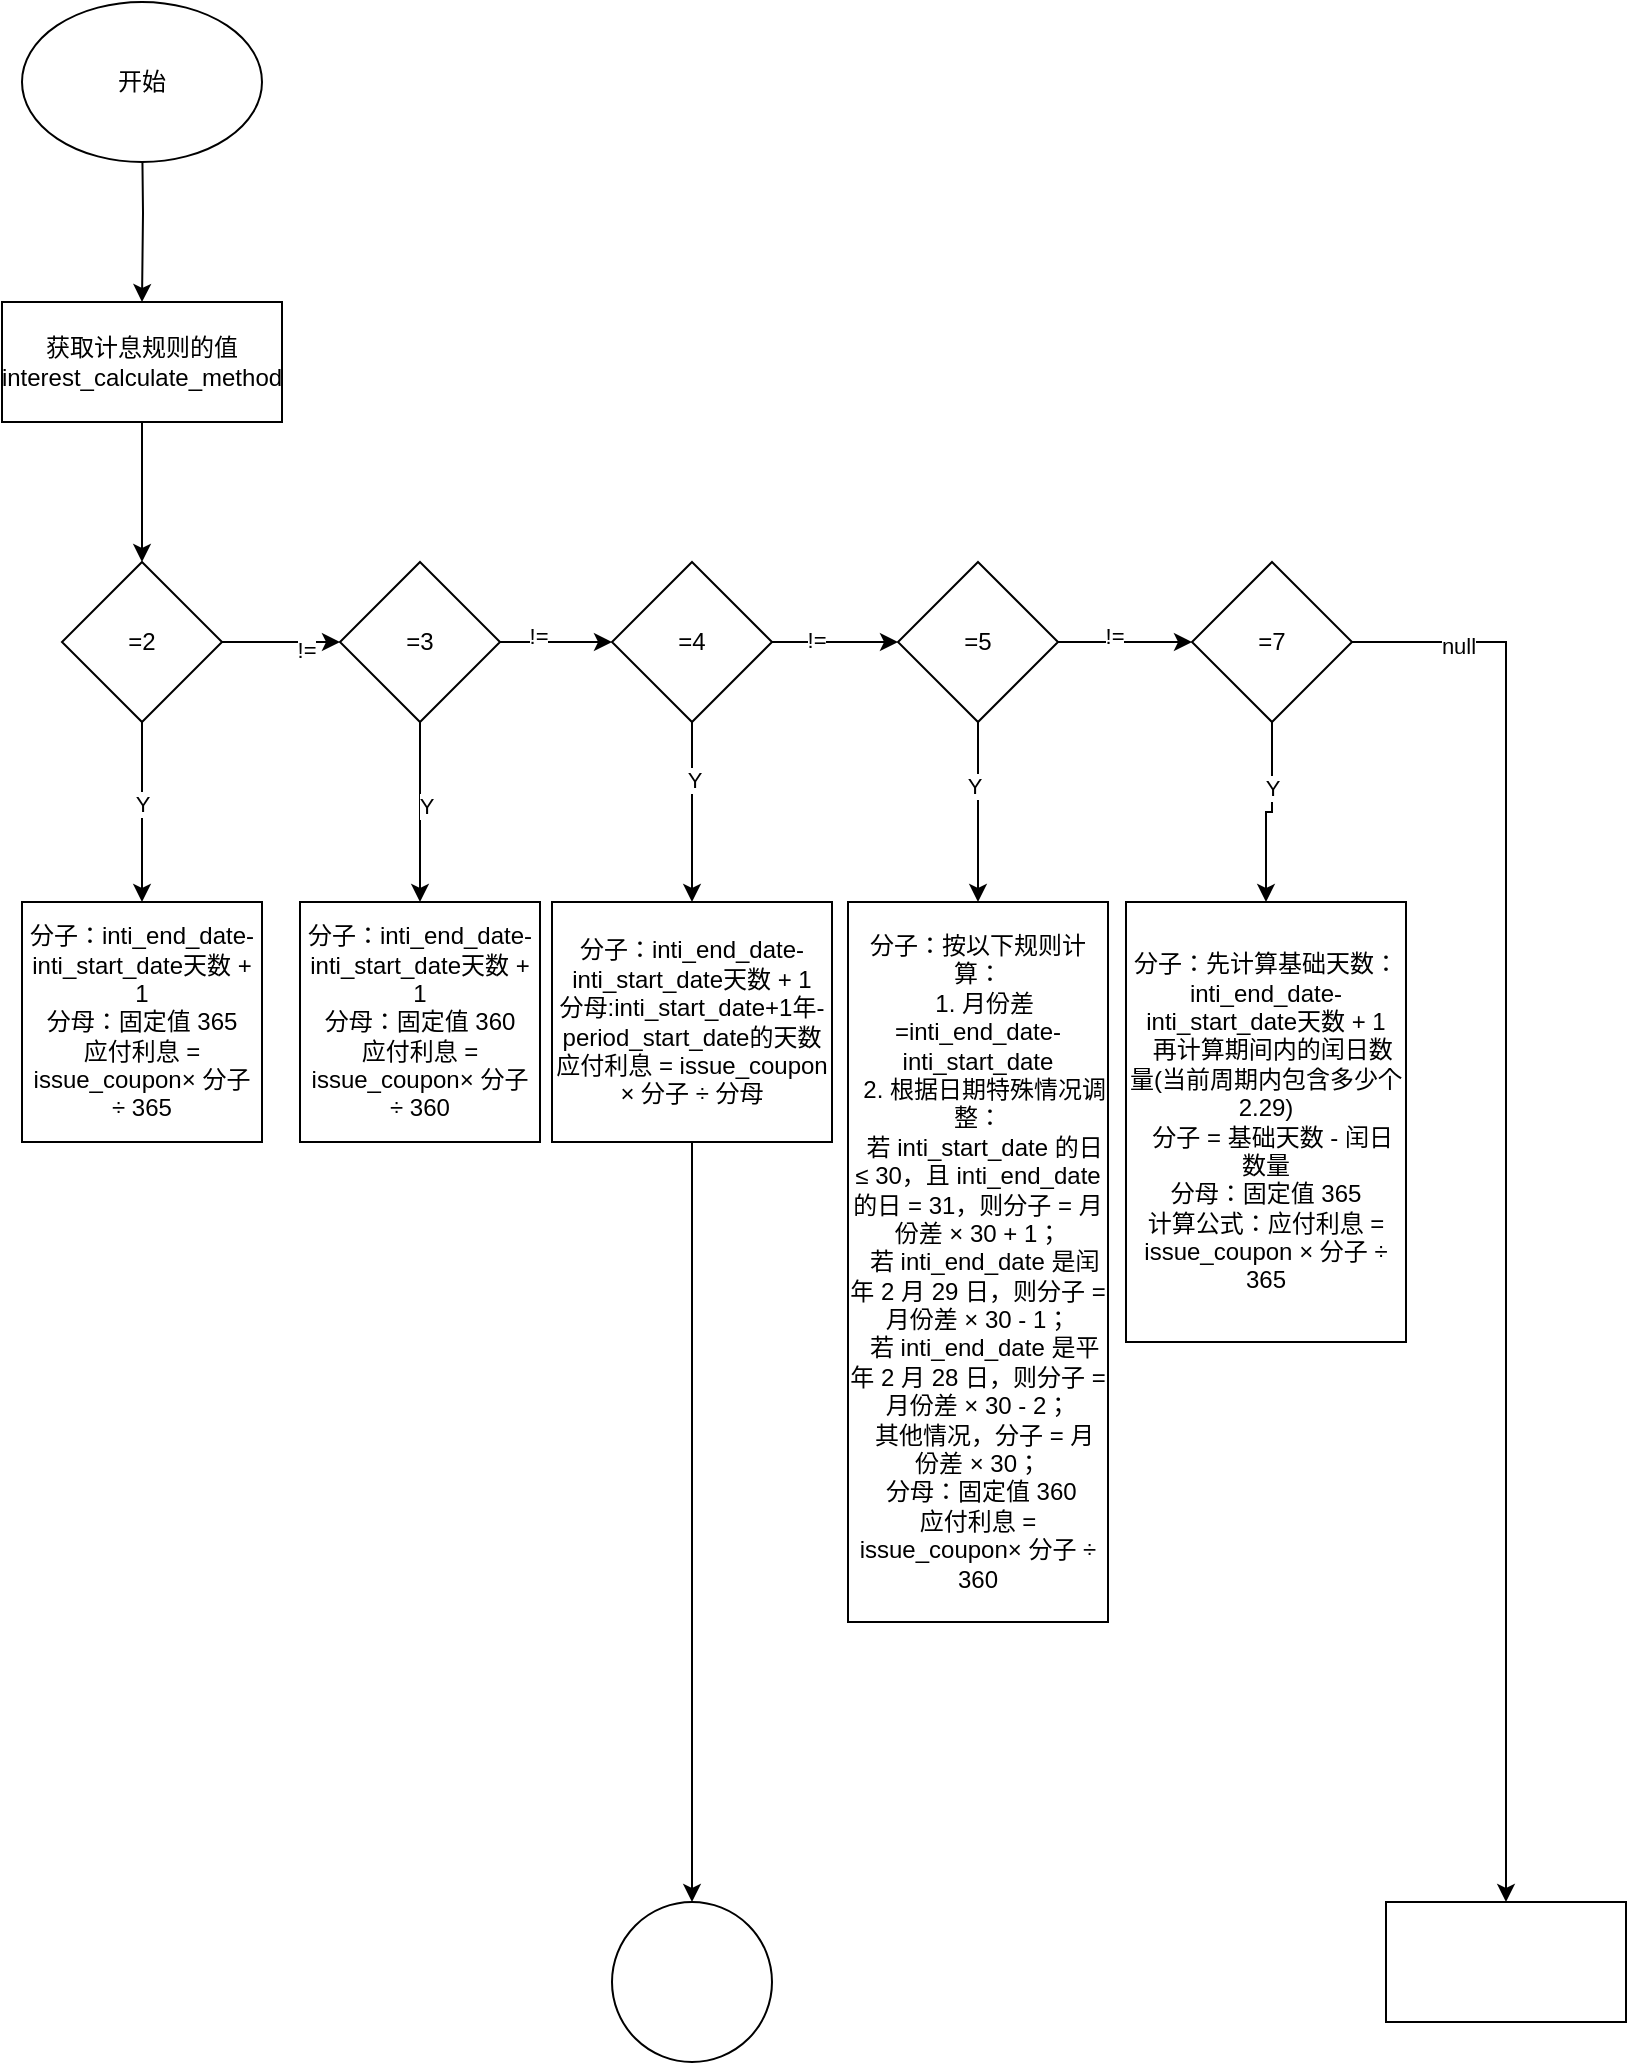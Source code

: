 <mxfile version="28.2.1">
  <diagram name="第 1 页" id="2xiKHbp-xaJ31thIgsmb">
    <mxGraphModel dx="1426" dy="777" grid="1" gridSize="10" guides="1" tooltips="1" connect="1" arrows="1" fold="1" page="1" pageScale="1" pageWidth="827" pageHeight="1169" math="0" shadow="0">
      <root>
        <mxCell id="0" />
        <mxCell id="1" parent="0" />
        <mxCell id="Xua5OyNjd9KO3NnlXsPz-8" value="" style="edgeStyle=orthogonalEdgeStyle;rounded=0;orthogonalLoop=1;jettySize=auto;html=1;" edge="1" parent="1" target="Xua5OyNjd9KO3NnlXsPz-7">
          <mxGeometry relative="1" as="geometry">
            <mxPoint x="78" y="100" as="sourcePoint" />
          </mxGeometry>
        </mxCell>
        <mxCell id="Xua5OyNjd9KO3NnlXsPz-1" value="开始" style="ellipse;whiteSpace=wrap;html=1;" vertex="1" parent="1">
          <mxGeometry x="18" y="40" width="120" height="80" as="geometry" />
        </mxCell>
        <mxCell id="Xua5OyNjd9KO3NnlXsPz-10" value="" style="edgeStyle=orthogonalEdgeStyle;rounded=0;orthogonalLoop=1;jettySize=auto;html=1;" edge="1" parent="1" source="Xua5OyNjd9KO3NnlXsPz-7" target="Xua5OyNjd9KO3NnlXsPz-9">
          <mxGeometry relative="1" as="geometry" />
        </mxCell>
        <mxCell id="Xua5OyNjd9KO3NnlXsPz-7" value="获取计息规则的值&lt;span class=&quot;lark-record-clipboard&quot; data-lark-record-format=&quot;docx/text&quot; data-lark-record-data=&quot;{&amp;quot;rootId&amp;quot;:&amp;quot;QUyFdpZaYoUa5oxpzLnckfCSnqh&amp;quot;,&amp;quot;text&amp;quot;:{&amp;quot;initialAttributedTexts&amp;quot;:{&amp;quot;text&amp;quot;:{&amp;quot;0&amp;quot;:&amp;quot;interest_calculate_method&amp;quot;},&amp;quot;attribs&amp;quot;:{&amp;quot;0&amp;quot;:&amp;quot;*0+p&amp;quot;}},&amp;quot;apool&amp;quot;:{&amp;quot;numToAttrib&amp;quot;:{&amp;quot;0&amp;quot;:[&amp;quot;author&amp;quot;,&amp;quot;7403194829083705347&amp;quot;]},&amp;quot;nextNum&amp;quot;:1}},&amp;quot;type&amp;quot;:&amp;quot;text&amp;quot;,&amp;quot;referenceRecordMap&amp;quot;:{},&amp;quot;extra&amp;quot;:{&amp;quot;channel&amp;quot;:&amp;quot;saas&amp;quot;,&amp;quot;isEqualBlockSelection&amp;quot;:false,&amp;quot;pasteRandomId&amp;quot;:&amp;quot;288711ea-55db-4596-aad0-a6f6a18d320c&amp;quot;,&amp;quot;mention_page_title&amp;quot;:{},&amp;quot;external_mention_url&amp;quot;:{}},&amp;quot;isKeepQuoteContainer&amp;quot;:false,&amp;quot;isFromCode&amp;quot;:false,&amp;quot;selection&amp;quot;:[{&amp;quot;id&amp;quot;:101,&amp;quot;type&amp;quot;:&amp;quot;text&amp;quot;,&amp;quot;selection&amp;quot;:{&amp;quot;start&amp;quot;:11,&amp;quot;end&amp;quot;:36},&amp;quot;recordId&amp;quot;:&amp;quot;R6VGdoI5ioZPNtxRUCXc80DUnUh&amp;quot;}],&amp;quot;payloadMap&amp;quot;:{},&amp;quot;isCut&amp;quot;:false}&quot;&gt;&lt;/span&gt;&lt;span style=&quot;background-color: transparent; color: light-dark(rgb(0, 0, 0), rgb(255, 255, 255));&quot;&gt;interest_calculate_method&lt;/span&gt;" style="whiteSpace=wrap;html=1;" vertex="1" parent="1">
          <mxGeometry x="8" y="190" width="140" height="60" as="geometry" />
        </mxCell>
        <mxCell id="Xua5OyNjd9KO3NnlXsPz-12" value="" style="edgeStyle=orthogonalEdgeStyle;rounded=0;orthogonalLoop=1;jettySize=auto;html=1;" edge="1" parent="1" source="Xua5OyNjd9KO3NnlXsPz-9" target="Xua5OyNjd9KO3NnlXsPz-11">
          <mxGeometry relative="1" as="geometry" />
        </mxCell>
        <mxCell id="Xua5OyNjd9KO3NnlXsPz-16" value="!=" style="edgeLabel;html=1;align=center;verticalAlign=middle;resizable=0;points=[];" vertex="1" connectable="0" parent="Xua5OyNjd9KO3NnlXsPz-12">
          <mxGeometry x="0.4" y="-4" relative="1" as="geometry">
            <mxPoint as="offset" />
          </mxGeometry>
        </mxCell>
        <mxCell id="Xua5OyNjd9KO3NnlXsPz-14" value="" style="edgeStyle=orthogonalEdgeStyle;rounded=0;orthogonalLoop=1;jettySize=auto;html=1;" edge="1" parent="1" source="Xua5OyNjd9KO3NnlXsPz-9" target="Xua5OyNjd9KO3NnlXsPz-13">
          <mxGeometry relative="1" as="geometry" />
        </mxCell>
        <mxCell id="Xua5OyNjd9KO3NnlXsPz-15" value="Y" style="edgeLabel;html=1;align=center;verticalAlign=middle;resizable=0;points=[];" vertex="1" connectable="0" parent="Xua5OyNjd9KO3NnlXsPz-14">
          <mxGeometry x="-0.089" relative="1" as="geometry">
            <mxPoint as="offset" />
          </mxGeometry>
        </mxCell>
        <mxCell id="Xua5OyNjd9KO3NnlXsPz-9" value="=2" style="rhombus;whiteSpace=wrap;html=1;" vertex="1" parent="1">
          <mxGeometry x="38" y="320" width="80" height="80" as="geometry" />
        </mxCell>
        <mxCell id="Xua5OyNjd9KO3NnlXsPz-18" value="" style="edgeStyle=orthogonalEdgeStyle;rounded=0;orthogonalLoop=1;jettySize=auto;html=1;" edge="1" parent="1" source="Xua5OyNjd9KO3NnlXsPz-11" target="Xua5OyNjd9KO3NnlXsPz-17">
          <mxGeometry relative="1" as="geometry" />
        </mxCell>
        <mxCell id="Xua5OyNjd9KO3NnlXsPz-21" value="Y" style="edgeLabel;html=1;align=center;verticalAlign=middle;resizable=0;points=[];" vertex="1" connectable="0" parent="Xua5OyNjd9KO3NnlXsPz-18">
          <mxGeometry x="-0.067" y="3" relative="1" as="geometry">
            <mxPoint as="offset" />
          </mxGeometry>
        </mxCell>
        <mxCell id="Xua5OyNjd9KO3NnlXsPz-20" value="" style="edgeStyle=orthogonalEdgeStyle;rounded=0;orthogonalLoop=1;jettySize=auto;html=1;" edge="1" parent="1" source="Xua5OyNjd9KO3NnlXsPz-11" target="Xua5OyNjd9KO3NnlXsPz-19">
          <mxGeometry relative="1" as="geometry" />
        </mxCell>
        <mxCell id="Xua5OyNjd9KO3NnlXsPz-22" value="!=" style="edgeLabel;html=1;align=center;verticalAlign=middle;resizable=0;points=[];" vertex="1" connectable="0" parent="Xua5OyNjd9KO3NnlXsPz-20">
          <mxGeometry x="-0.325" y="3" relative="1" as="geometry">
            <mxPoint as="offset" />
          </mxGeometry>
        </mxCell>
        <mxCell id="Xua5OyNjd9KO3NnlXsPz-11" value="=3" style="rhombus;whiteSpace=wrap;html=1;" vertex="1" parent="1">
          <mxGeometry x="177" y="320" width="80" height="80" as="geometry" />
        </mxCell>
        <mxCell id="Xua5OyNjd9KO3NnlXsPz-13" value="&lt;div&gt;分子：inti_end_date-inti_start_date天数 + 1&lt;/div&gt;&lt;div&gt;分母：固定值 365&lt;/div&gt;&lt;div&gt;应付利息 = issue_coupon× 分子 ÷ 365&lt;/div&gt;" style="whiteSpace=wrap;html=1;" vertex="1" parent="1">
          <mxGeometry x="18" y="490" width="120" height="120" as="geometry" />
        </mxCell>
        <mxCell id="Xua5OyNjd9KO3NnlXsPz-17" value="&lt;div&gt;分子：inti_end_date-inti_start_date天数 + 1&lt;/div&gt;&lt;div&gt;分母：固定值 360&lt;/div&gt;&lt;div&gt;应付利息 = issue_coupon× 分子 ÷ 360&lt;/div&gt;" style="whiteSpace=wrap;html=1;" vertex="1" parent="1">
          <mxGeometry x="157" y="490" width="120" height="120" as="geometry" />
        </mxCell>
        <mxCell id="Xua5OyNjd9KO3NnlXsPz-24" value="" style="edgeStyle=orthogonalEdgeStyle;rounded=0;orthogonalLoop=1;jettySize=auto;html=1;" edge="1" parent="1" source="Xua5OyNjd9KO3NnlXsPz-19" target="Xua5OyNjd9KO3NnlXsPz-23">
          <mxGeometry relative="1" as="geometry" />
        </mxCell>
        <mxCell id="Xua5OyNjd9KO3NnlXsPz-25" value="Y" style="edgeLabel;html=1;align=center;verticalAlign=middle;resizable=0;points=[];" vertex="1" connectable="0" parent="Xua5OyNjd9KO3NnlXsPz-24">
          <mxGeometry x="-0.356" y="1" relative="1" as="geometry">
            <mxPoint as="offset" />
          </mxGeometry>
        </mxCell>
        <mxCell id="Xua5OyNjd9KO3NnlXsPz-27" value="" style="edgeStyle=orthogonalEdgeStyle;rounded=0;orthogonalLoop=1;jettySize=auto;html=1;" edge="1" parent="1" source="Xua5OyNjd9KO3NnlXsPz-19" target="Xua5OyNjd9KO3NnlXsPz-26">
          <mxGeometry relative="1" as="geometry" />
        </mxCell>
        <mxCell id="Xua5OyNjd9KO3NnlXsPz-28" value="!=" style="edgeLabel;html=1;align=center;verticalAlign=middle;resizable=0;points=[];" vertex="1" connectable="0" parent="Xua5OyNjd9KO3NnlXsPz-27">
          <mxGeometry x="-0.3" y="1" relative="1" as="geometry">
            <mxPoint as="offset" />
          </mxGeometry>
        </mxCell>
        <mxCell id="Xua5OyNjd9KO3NnlXsPz-19" value="=4" style="rhombus;whiteSpace=wrap;html=1;" vertex="1" parent="1">
          <mxGeometry x="313" y="320" width="80" height="80" as="geometry" />
        </mxCell>
        <mxCell id="Xua5OyNjd9KO3NnlXsPz-42" value="" style="edgeStyle=orthogonalEdgeStyle;rounded=0;orthogonalLoop=1;jettySize=auto;html=1;" edge="1" parent="1" source="Xua5OyNjd9KO3NnlXsPz-23" target="Xua5OyNjd9KO3NnlXsPz-41">
          <mxGeometry relative="1" as="geometry" />
        </mxCell>
        <mxCell id="Xua5OyNjd9KO3NnlXsPz-23" value="&lt;div&gt;分子：inti_end_date-inti_start_date天数 + 1&lt;/div&gt;&lt;div&gt;分母:inti_start_date+1年-period_start_date的天数&lt;/div&gt;&lt;div&gt;应付利息 = issue_coupon × 分子 ÷ 分母&lt;/div&gt;" style="whiteSpace=wrap;html=1;" vertex="1" parent="1">
          <mxGeometry x="283" y="490" width="140" height="120" as="geometry" />
        </mxCell>
        <mxCell id="Xua5OyNjd9KO3NnlXsPz-30" value="" style="edgeStyle=orthogonalEdgeStyle;rounded=0;orthogonalLoop=1;jettySize=auto;html=1;" edge="1" parent="1" source="Xua5OyNjd9KO3NnlXsPz-26" target="Xua5OyNjd9KO3NnlXsPz-29">
          <mxGeometry relative="1" as="geometry" />
        </mxCell>
        <mxCell id="Xua5OyNjd9KO3NnlXsPz-40" value="!=" style="edgeLabel;html=1;align=center;verticalAlign=middle;resizable=0;points=[];" vertex="1" connectable="0" parent="Xua5OyNjd9KO3NnlXsPz-30">
          <mxGeometry x="-0.164" y="3" relative="1" as="geometry">
            <mxPoint as="offset" />
          </mxGeometry>
        </mxCell>
        <mxCell id="Xua5OyNjd9KO3NnlXsPz-32" value="" style="edgeStyle=orthogonalEdgeStyle;rounded=0;orthogonalLoop=1;jettySize=auto;html=1;" edge="1" parent="1" source="Xua5OyNjd9KO3NnlXsPz-26" target="Xua5OyNjd9KO3NnlXsPz-31">
          <mxGeometry relative="1" as="geometry" />
        </mxCell>
        <mxCell id="Xua5OyNjd9KO3NnlXsPz-35" value="Y" style="edgeLabel;html=1;align=center;verticalAlign=middle;resizable=0;points=[];" vertex="1" connectable="0" parent="Xua5OyNjd9KO3NnlXsPz-32">
          <mxGeometry x="-0.289" y="-2" relative="1" as="geometry">
            <mxPoint as="offset" />
          </mxGeometry>
        </mxCell>
        <mxCell id="Xua5OyNjd9KO3NnlXsPz-26" value="=5" style="rhombus;whiteSpace=wrap;html=1;" vertex="1" parent="1">
          <mxGeometry x="456" y="320" width="80" height="80" as="geometry" />
        </mxCell>
        <mxCell id="Xua5OyNjd9KO3NnlXsPz-34" value="" style="edgeStyle=orthogonalEdgeStyle;rounded=0;orthogonalLoop=1;jettySize=auto;html=1;" edge="1" parent="1" source="Xua5OyNjd9KO3NnlXsPz-29" target="Xua5OyNjd9KO3NnlXsPz-33">
          <mxGeometry relative="1" as="geometry" />
        </mxCell>
        <mxCell id="Xua5OyNjd9KO3NnlXsPz-36" value="Y" style="edgeLabel;html=1;align=center;verticalAlign=middle;resizable=0;points=[];" vertex="1" connectable="0" parent="Xua5OyNjd9KO3NnlXsPz-34">
          <mxGeometry x="-0.289" relative="1" as="geometry">
            <mxPoint as="offset" />
          </mxGeometry>
        </mxCell>
        <mxCell id="Xua5OyNjd9KO3NnlXsPz-38" value="" style="edgeStyle=orthogonalEdgeStyle;rounded=0;orthogonalLoop=1;jettySize=auto;html=1;" edge="1" parent="1" source="Xua5OyNjd9KO3NnlXsPz-29" target="Xua5OyNjd9KO3NnlXsPz-37">
          <mxGeometry relative="1" as="geometry" />
        </mxCell>
        <mxCell id="Xua5OyNjd9KO3NnlXsPz-39" value="null" style="edgeLabel;html=1;align=center;verticalAlign=middle;resizable=0;points=[];" vertex="1" connectable="0" parent="Xua5OyNjd9KO3NnlXsPz-38">
          <mxGeometry x="-0.852" y="-2" relative="1" as="geometry">
            <mxPoint as="offset" />
          </mxGeometry>
        </mxCell>
        <mxCell id="Xua5OyNjd9KO3NnlXsPz-29" value="=7" style="rhombus;whiteSpace=wrap;html=1;" vertex="1" parent="1">
          <mxGeometry x="603" y="320" width="80" height="80" as="geometry" />
        </mxCell>
        <mxCell id="Xua5OyNjd9KO3NnlXsPz-31" value="&lt;div&gt;分子：按以下规则计算：&lt;/div&gt;&lt;div&gt;&amp;nbsp; 1. 月份差=inti_end_date-inti_start_date&lt;/div&gt;&lt;div&gt;&amp;nbsp; 2. 根据日期特殊情况调整：&lt;/div&gt;&lt;div&gt;&amp;nbsp; 若 inti_start_date 的日 ≤ 30，且 inti_end_date 的日 = 31，则分子 = 月份差 × 30 + 1；&lt;/div&gt;&lt;div&gt;&amp;nbsp; 若 inti_end_date 是闰年 2 月 29 日，则分子 = 月份差 × 30 - 1；&lt;/div&gt;&lt;div&gt;&amp;nbsp; 若 inti_end_date 是平年 2 月 28 日，则分子 = 月份差 × 30 - 2；&lt;/div&gt;&lt;div&gt;&amp;nbsp; 其他情况，分子 = 月份差 × 30；&lt;/div&gt;&lt;div&gt;&amp;nbsp;分母：固定值 360&lt;/div&gt;&lt;div&gt;应付利息 = issue_coupon× 分子 ÷ 360&lt;/div&gt;" style="whiteSpace=wrap;html=1;" vertex="1" parent="1">
          <mxGeometry x="431" y="490" width="130" height="360" as="geometry" />
        </mxCell>
        <mxCell id="Xua5OyNjd9KO3NnlXsPz-33" value="&lt;div&gt;分子：先计算基础天数：inti_end_date-inti_start_date天数 + 1&lt;/div&gt;&lt;div&gt;&amp;nbsp; 再计算期间内的闰日数量(当前周期内包含多少个2.29)&lt;/div&gt;&lt;div&gt;&amp;nbsp; 分子 = 基础天数 - 闰日数量&lt;/div&gt;&lt;div&gt;分母：固定值 365&lt;/div&gt;&lt;div&gt;计算公式：应付利息 = issue_coupon × 分子 ÷ 365&lt;/div&gt;" style="whiteSpace=wrap;html=1;" vertex="1" parent="1">
          <mxGeometry x="570" y="490" width="140" height="220" as="geometry" />
        </mxCell>
        <mxCell id="Xua5OyNjd9KO3NnlXsPz-37" value="" style="whiteSpace=wrap;html=1;" vertex="1" parent="1">
          <mxGeometry x="700" y="990" width="120" height="60" as="geometry" />
        </mxCell>
        <mxCell id="Xua5OyNjd9KO3NnlXsPz-41" value="" style="ellipse;whiteSpace=wrap;html=1;" vertex="1" parent="1">
          <mxGeometry x="313" y="990" width="80" height="80" as="geometry" />
        </mxCell>
      </root>
    </mxGraphModel>
  </diagram>
</mxfile>
